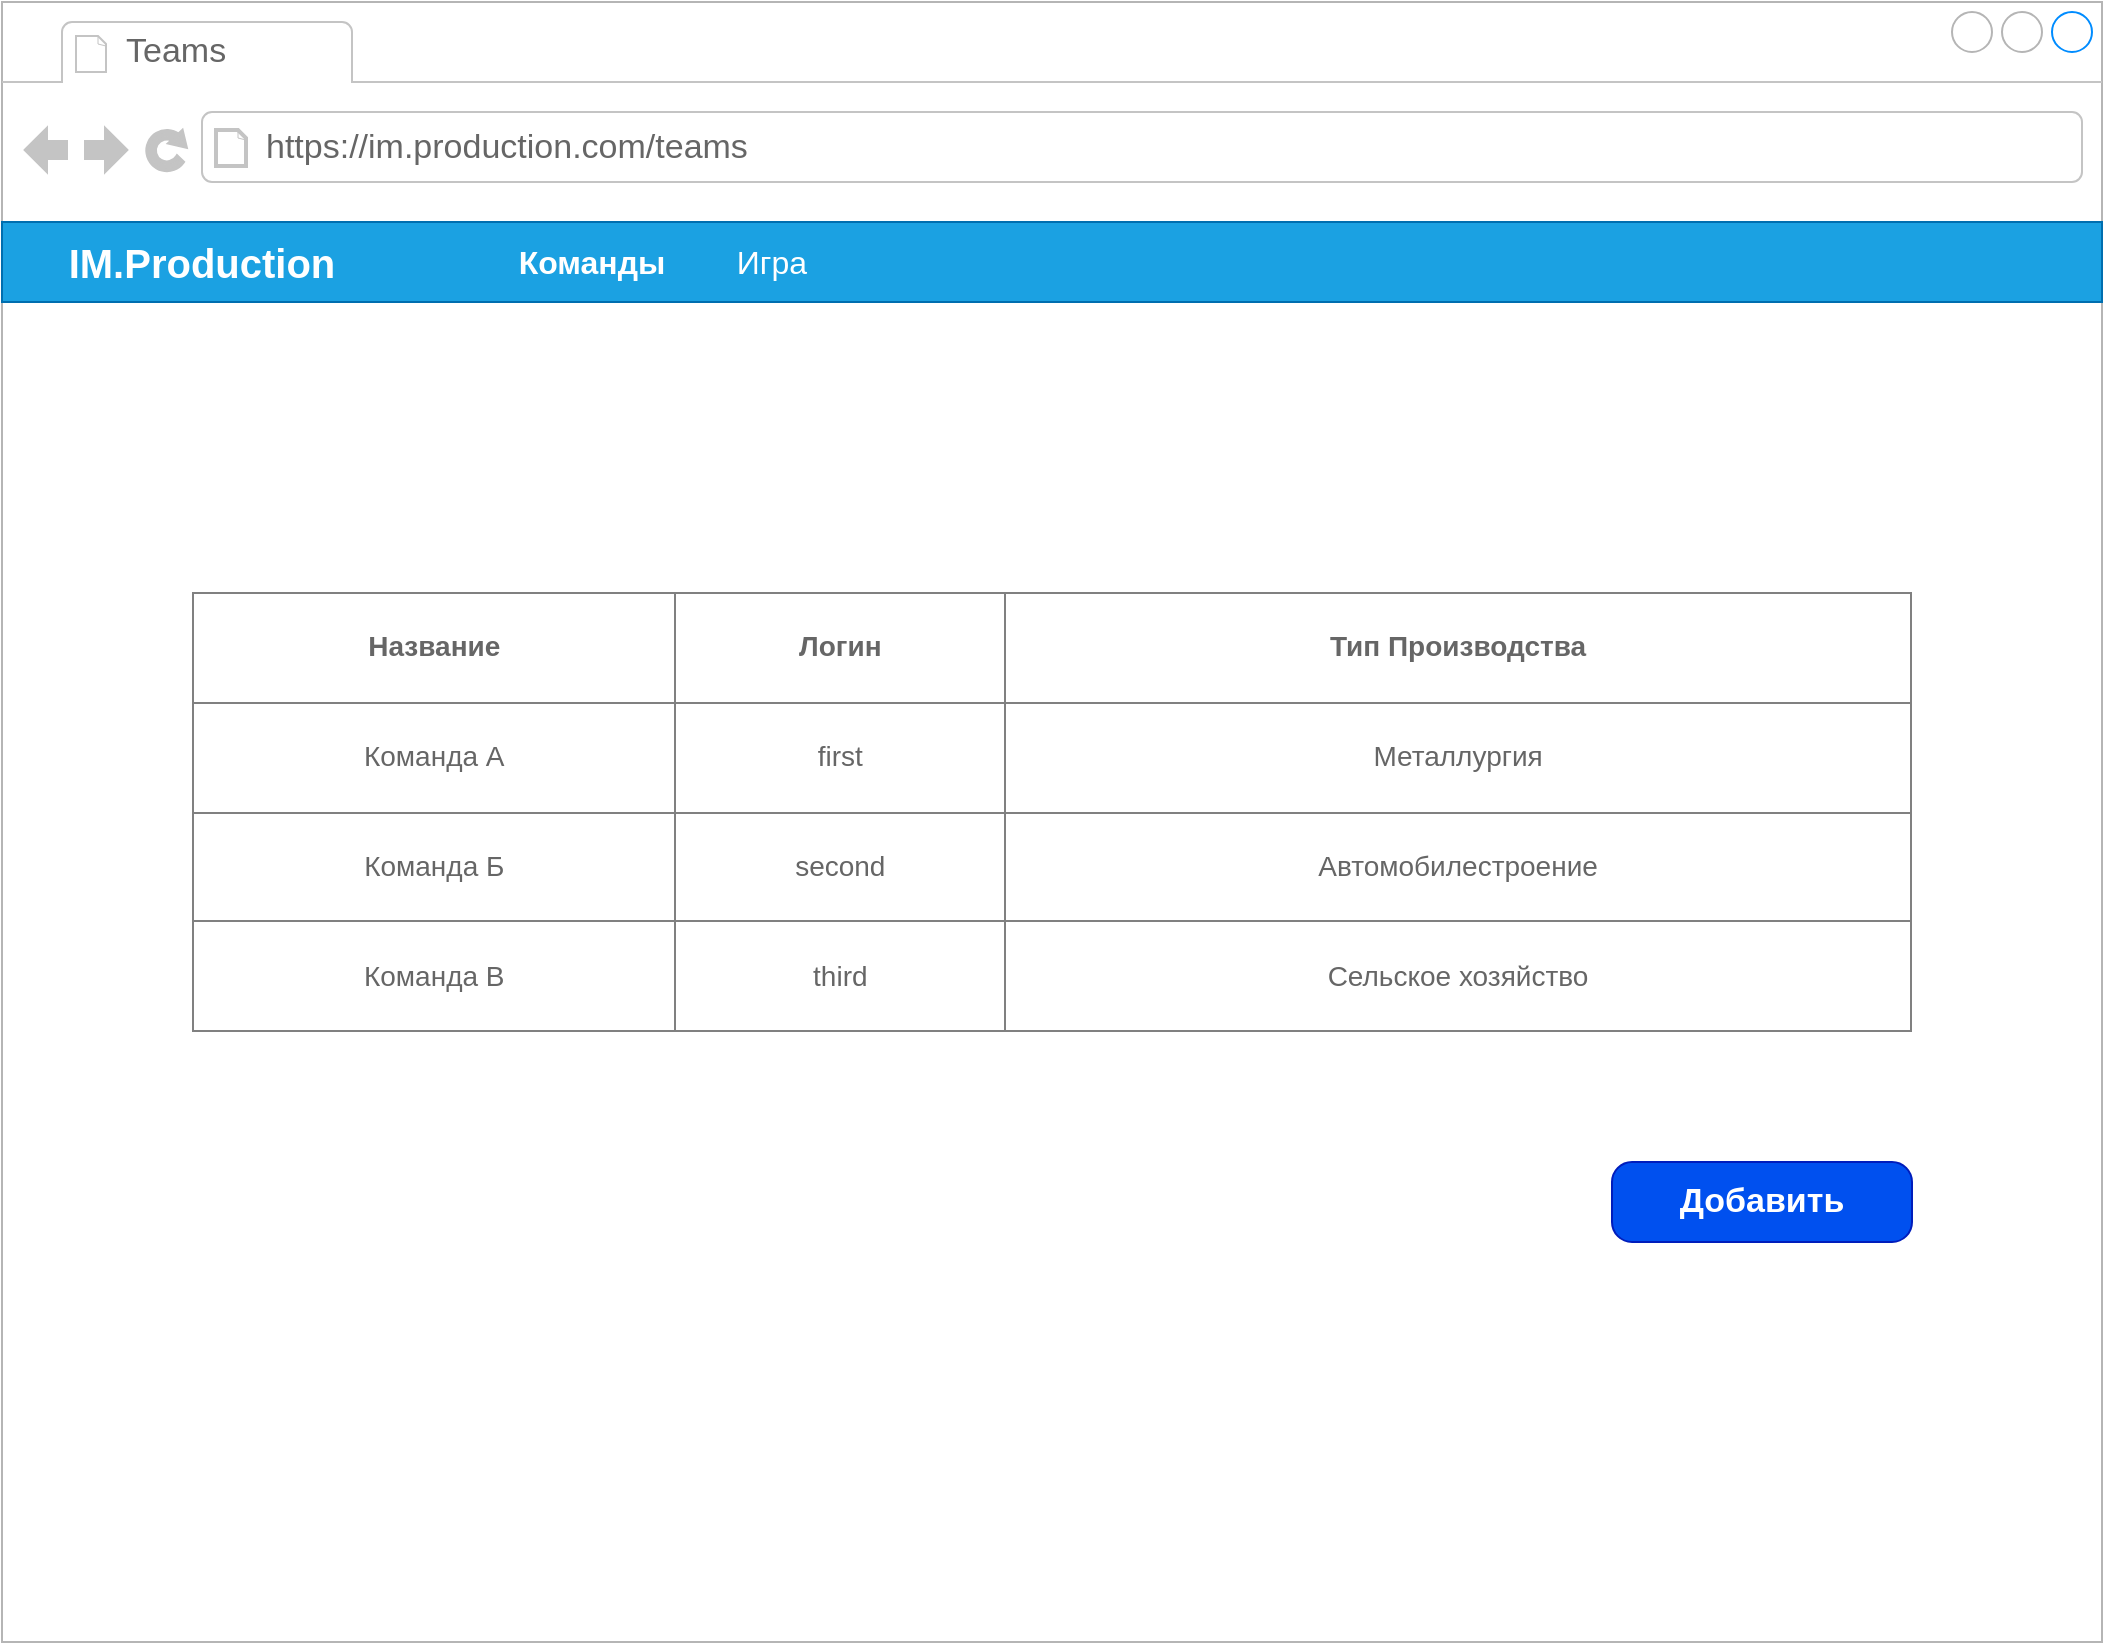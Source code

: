 <mxfile version="12.6.8"><diagram name="Page-1" id="2cc2dc42-3aac-f2a9-1cec-7a8b7cbee084"><mxGraphModel dx="1422" dy="790" grid="1" gridSize="10" guides="1" tooltips="1" connect="1" arrows="1" fold="1" page="1" pageScale="1" pageWidth="1100" pageHeight="850" background="#ffffff" math="0" shadow="0"><root><mxCell id="0"/><mxCell id="1" parent="0"/><mxCell id="7026571954dc6520-1" value="" style="strokeWidth=1;shadow=0;dashed=0;align=center;html=1;shape=mxgraph.mockup.containers.browserWindow;rSize=0;strokeColor=#B5B5B5;mainText=,;recursiveResize=0;rounded=0;labelBackgroundColor=none;fontFamily=Verdana;fontSize=12" parent="1" vertex="1"><mxGeometry x="30" y="20" width="1050" height="820" as="geometry"/></mxCell><mxCell id="7026571954dc6520-2" value="Teams" style="strokeWidth=1;shadow=0;dashed=0;align=center;html=1;shape=mxgraph.mockup.containers.anchor;fontSize=17;fontColor=#666666;align=left;" parent="7026571954dc6520-1" vertex="1"><mxGeometry x="60" y="12" width="110" height="26" as="geometry"/></mxCell><mxCell id="7026571954dc6520-3" value="https://im.production.com/teams" style="strokeWidth=1;shadow=0;dashed=0;align=center;html=1;shape=mxgraph.mockup.containers.anchor;rSize=0;fontSize=17;fontColor=#666666;align=left;" parent="7026571954dc6520-1" vertex="1"><mxGeometry x="130" y="60" width="250" height="26" as="geometry"/></mxCell><mxCell id="WtydSrGsg_axmq4Q-5JY-1" value="" style="rounded=0;whiteSpace=wrap;html=1;fillColor=#1ba1e2;strokeColor=#006EAF;fontColor=#ffffff;" vertex="1" parent="7026571954dc6520-1"><mxGeometry y="110" width="1050" height="40" as="geometry"/></mxCell><mxCell id="WtydSrGsg_axmq4Q-5JY-3" value="&lt;font color=&quot;#ffffff&quot; style=&quot;font-size: 20px&quot;&gt;&lt;b&gt;IM.Production&lt;/b&gt;&lt;/font&gt;" style="text;html=1;strokeColor=none;fillColor=none;align=center;verticalAlign=middle;whiteSpace=wrap;rounded=0;" vertex="1" parent="7026571954dc6520-1"><mxGeometry x="10" y="120" width="180" height="20" as="geometry"/></mxCell><mxCell id="WtydSrGsg_axmq4Q-5JY-4" value="&lt;font style=&quot;font-size: 16px&quot; color=&quot;#ffffff&quot;&gt;&lt;b&gt;Команды&lt;/b&gt;&lt;br&gt;&lt;/font&gt;" style="text;html=1;strokeColor=none;fillColor=none;align=center;verticalAlign=middle;whiteSpace=wrap;rounded=0;fontColor=#ffffff;" vertex="1" parent="7026571954dc6520-1"><mxGeometry x="250" y="120" width="90" height="20" as="geometry"/></mxCell><mxCell id="WtydSrGsg_axmq4Q-5JY-12" value="&lt;font color=&quot;#ffffff&quot;&gt;&lt;span style=&quot;font-size: 16px&quot;&gt;Игра&lt;br&gt;&lt;/span&gt;&lt;/font&gt;" style="text;html=1;strokeColor=none;fillColor=none;align=center;verticalAlign=middle;whiteSpace=wrap;rounded=0;" vertex="1" parent="7026571954dc6520-1"><mxGeometry x="340" y="120" width="90" height="20" as="geometry"/></mxCell><mxCell id="WtydSrGsg_axmq4Q-5JY-29" value="&lt;table border=&quot;1&quot; width=&quot;100%&quot; cellpadding=&quot;4&quot; style=&quot;width: 100% ; height: 100% ; border-collapse: collapse ; font-size: 14px&quot;&gt;&lt;tbody&gt;&lt;tr&gt;&lt;th align=&quot;center&quot;&gt;&lt;font color=&quot;#666666&quot; style=&quot;font-size: 14px&quot;&gt;Название&lt;/font&gt;&lt;/th&gt;&lt;td style=&quot;text-align: center&quot;&gt;&lt;font color=&quot;#666666&quot; size=&quot;1&quot;&gt;&lt;b style=&quot;font-size: 14px&quot;&gt;Логин&lt;/b&gt;&lt;/font&gt;&lt;/td&gt;&lt;td style=&quot;text-align: center&quot;&gt;&lt;b style=&quot;color: rgb(102 , 102 , 102) ; font-size: 14px&quot;&gt;Тип Производства&lt;/b&gt;&lt;br&gt;&lt;/td&gt;&lt;/tr&gt;&lt;tr&gt;&lt;td style=&quot;text-align: center&quot;&gt;&lt;font color=&quot;#666666&quot; style=&quot;font-size: 14px&quot;&gt;Команда А&lt;/font&gt;&lt;/td&gt;&lt;td style=&quot;text-align: center&quot;&gt;&lt;font color=&quot;#666666&quot; style=&quot;font-size: 14px&quot;&gt;first&lt;/font&gt;&lt;/td&gt;&lt;td style=&quot;text-align: center&quot;&gt;&lt;span style=&quot;color: rgb(102 , 102 , 102)&quot;&gt;Металлургия&lt;/span&gt;&lt;/td&gt;&lt;/tr&gt;&lt;tr&gt;&lt;td align=&quot;center&quot;&gt;&lt;span style=&quot;color: rgb(102 , 102 , 102)&quot;&gt;Команда Б&lt;/span&gt;&lt;br&gt;&lt;/td&gt;&lt;td style=&quot;text-align: center&quot;&gt;&lt;font color=&quot;#666666&quot; style=&quot;font-size: 14px&quot;&gt;second&lt;/font&gt;&lt;/td&gt;&lt;td style=&quot;text-align: center&quot;&gt;&lt;font color=&quot;#666666&quot; style=&quot;font-size: 14px&quot;&gt;Автомобилестроение&lt;/font&gt;&lt;/td&gt;&lt;/tr&gt;&lt;tr&gt;&lt;td style=&quot;text-align: center&quot;&gt;&lt;span style=&quot;color: rgb(102 , 102 , 102)&quot;&gt;Команда В&lt;/span&gt;&lt;br&gt;&lt;/td&gt;&lt;td style=&quot;text-align: center&quot;&gt;&lt;span style=&quot;color: rgb(102 , 102 , 102)&quot;&gt;third&lt;/span&gt;&lt;br&gt;&lt;/td&gt;&lt;td style=&quot;text-align: center&quot;&gt;&lt;font color=&quot;#666666&quot;&gt;Сельское хозяйство&lt;/font&gt;&lt;/td&gt;&lt;/tr&gt;&lt;/tbody&gt;&lt;/table&gt;" style="text;html=1;strokeColor=none;fillColor=#ffffff;overflow=fill;labelBackgroundColor=none;opacity=0;resizeWidth=0;portConstraintRotation=0;container=0;recursiveResize=1;horizontal=1;" vertex="1" parent="7026571954dc6520-1"><mxGeometry x="95" y="295" width="860" height="220" as="geometry"/></mxCell><mxCell id="WtydSrGsg_axmq4Q-5JY-32" value="Добавить" style="strokeWidth=1;shadow=0;dashed=0;align=center;html=1;shape=mxgraph.mockup.buttons.button;strokeColor=#001DBC;mainText=;buttonStyle=round;fontSize=17;fontStyle=1;fillColor=#0050ef;whiteSpace=wrap;labelBackgroundColor=none;fontColor=#ffffff;perimeterSpacing=0;" vertex="1" parent="7026571954dc6520-1"><mxGeometry x="805" y="580" width="150" height="40" as="geometry"/></mxCell></root></mxGraphModel></diagram></mxfile>
